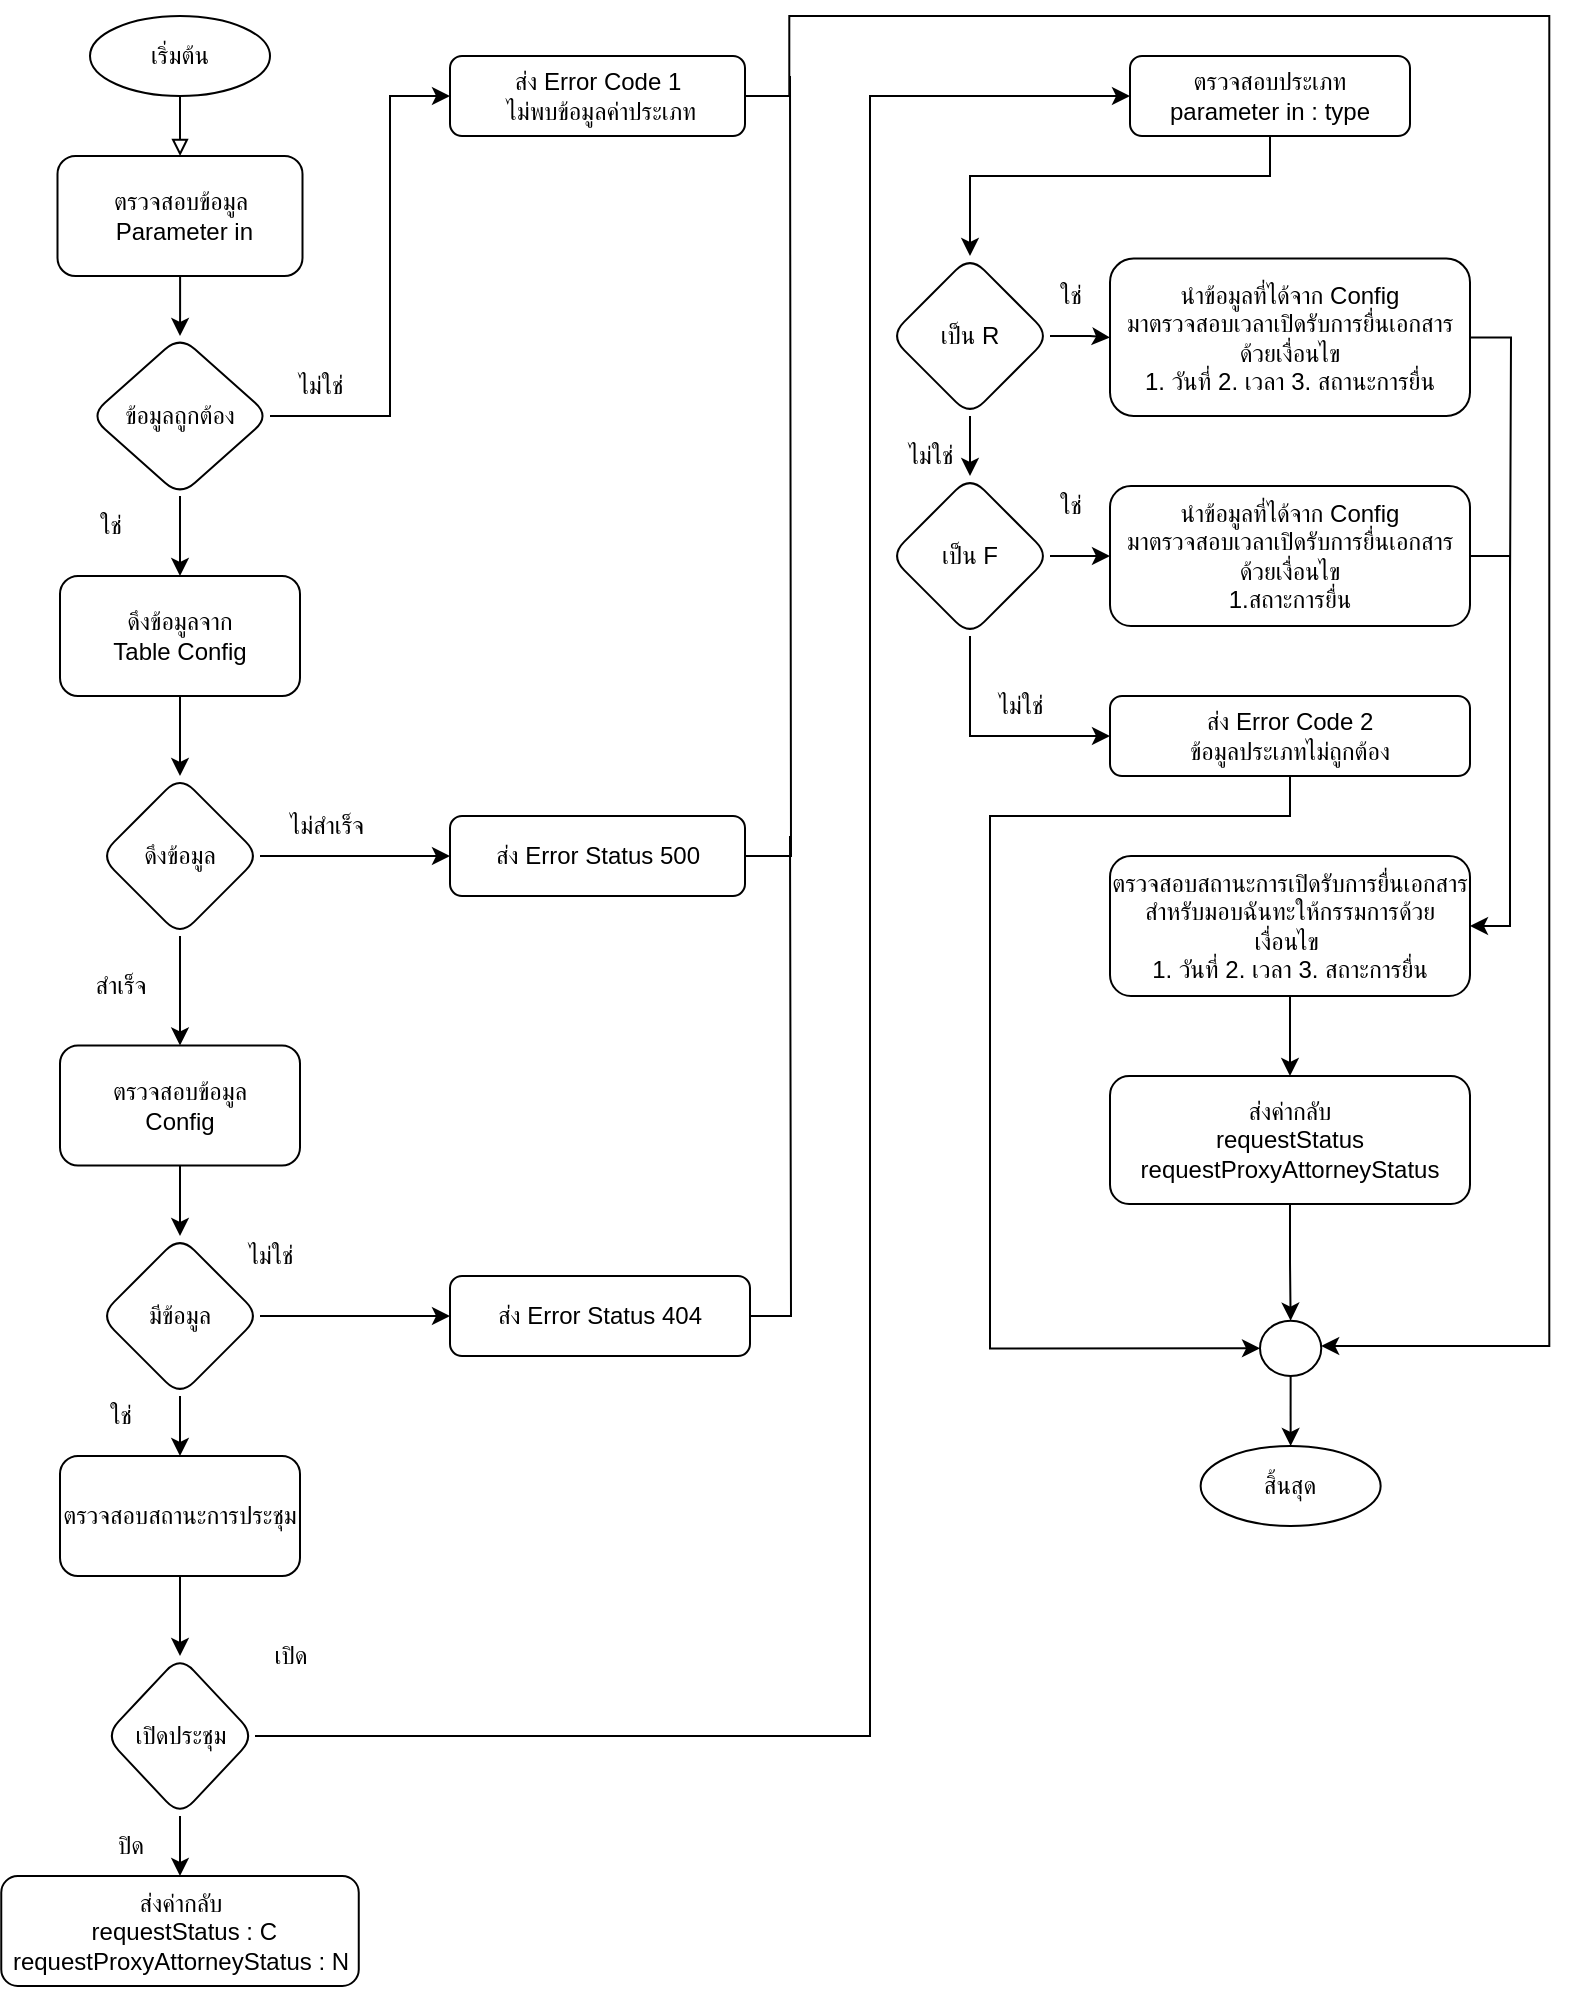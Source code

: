 <mxfile version="20.2.7" type="github">
  <diagram id="lPwSiwmaaXrukdMeyInC" name="หน้า-1">
    <mxGraphModel dx="750" dy="-146" grid="1" gridSize="10" guides="1" tooltips="1" connect="1" arrows="1" fold="1" page="1" pageScale="1" pageWidth="827" pageHeight="1169" math="0" shadow="0">
      <root>
        <mxCell id="0" />
        <mxCell id="1" parent="0" />
        <mxCell id="jNTF4sztEu3RgxND8CfF-209" value="" style="group" parent="1" vertex="1" connectable="0">
          <mxGeometry x="845.63" y="1200" width="774.37" height="985" as="geometry" />
        </mxCell>
        <mxCell id="jNTF4sztEu3RgxND8CfF-1" value="ไม่ใช่" style="text;html=1;align=center;verticalAlign=middle;resizable=0;points=[];autosize=1;strokeColor=none;fillColor=none;" parent="jNTF4sztEu3RgxND8CfF-209" vertex="1">
          <mxGeometry x="134.37" y="170" width="50" height="30" as="geometry" />
        </mxCell>
        <mxCell id="jNTF4sztEu3RgxND8CfF-3" value="ใช่" style="text;html=1;align=center;verticalAlign=middle;resizable=0;points=[];autosize=1;strokeColor=none;fillColor=none;" parent="jNTF4sztEu3RgxND8CfF-209" vertex="1">
          <mxGeometry x="34.37" y="240" width="40" height="30" as="geometry" />
        </mxCell>
        <mxCell id="jNTF4sztEu3RgxND8CfF-5" value="ตรวจสอบข้อมูล&lt;br&gt;&amp;nbsp;Parameter in" style="rounded=1;whiteSpace=wrap;html=1;fontSize=12;glass=0;strokeWidth=1;shadow=0;" parent="jNTF4sztEu3RgxND8CfF-209" vertex="1">
          <mxGeometry x="28.12" y="70" width="122.5" height="60" as="geometry" />
        </mxCell>
        <mxCell id="jNTF4sztEu3RgxND8CfF-6" style="edgeStyle=orthogonalEdgeStyle;rounded=0;orthogonalLoop=1;jettySize=auto;html=1;endArrow=block;endFill=0;" parent="jNTF4sztEu3RgxND8CfF-209" source="jNTF4sztEu3RgxND8CfF-7" target="jNTF4sztEu3RgxND8CfF-5" edge="1">
          <mxGeometry relative="1" as="geometry" />
        </mxCell>
        <mxCell id="jNTF4sztEu3RgxND8CfF-7" value="เริ่มต้น" style="ellipse;whiteSpace=wrap;html=1;rounded=1;glass=0;strokeWidth=1;shadow=0;" parent="jNTF4sztEu3RgxND8CfF-209" vertex="1">
          <mxGeometry x="44.37" width="90" height="40" as="geometry" />
        </mxCell>
        <mxCell id="jNTF4sztEu3RgxND8CfF-8" value="ข้อมูลถูกต้อง" style="rhombus;whiteSpace=wrap;html=1;rounded=1;glass=0;strokeWidth=1;shadow=0;align=center;" parent="jNTF4sztEu3RgxND8CfF-209" vertex="1">
          <mxGeometry x="44.37" y="160" width="90" height="80" as="geometry" />
        </mxCell>
        <mxCell id="jNTF4sztEu3RgxND8CfF-4" style="edgeStyle=orthogonalEdgeStyle;rounded=0;orthogonalLoop=1;jettySize=auto;html=1;" parent="jNTF4sztEu3RgxND8CfF-209" source="jNTF4sztEu3RgxND8CfF-5" target="jNTF4sztEu3RgxND8CfF-8" edge="1">
          <mxGeometry relative="1" as="geometry" />
        </mxCell>
        <mxCell id="jNTF4sztEu3RgxND8CfF-11" value="" style="edgeStyle=orthogonalEdgeStyle;rounded=0;orthogonalLoop=1;jettySize=auto;html=1;entryX=0;entryY=0.5;entryDx=0;entryDy=0;exitX=1;exitY=0.5;exitDx=0;exitDy=0;" parent="jNTF4sztEu3RgxND8CfF-209" source="jNTF4sztEu3RgxND8CfF-8" target="jNTF4sztEu3RgxND8CfF-56" edge="1">
          <mxGeometry relative="1" as="geometry">
            <mxPoint x="204.37" y="50" as="targetPoint" />
            <Array as="points">
              <mxPoint x="194.37" y="200" />
              <mxPoint x="194.37" y="40" />
            </Array>
          </mxGeometry>
        </mxCell>
        <mxCell id="jNTF4sztEu3RgxND8CfF-56" value="ส่ง Error Code 1&lt;br&gt;&amp;nbsp;ไม่พบข้อมูลค่าประเภท" style="rounded=1;whiteSpace=wrap;html=1;" parent="jNTF4sztEu3RgxND8CfF-209" vertex="1">
          <mxGeometry x="224.37" y="20" width="147.5" height="40" as="geometry" />
        </mxCell>
        <mxCell id="jNTF4sztEu3RgxND8CfF-78" value="ดึงข้อมูลจาก &lt;br&gt;Table Config" style="whiteSpace=wrap;html=1;rounded=1;glass=0;strokeWidth=1;shadow=0;" parent="jNTF4sztEu3RgxND8CfF-209" vertex="1">
          <mxGeometry x="29.37" y="280" width="120" height="60" as="geometry" />
        </mxCell>
        <mxCell id="jNTF4sztEu3RgxND8CfF-79" value="" style="edgeStyle=orthogonalEdgeStyle;rounded=0;orthogonalLoop=1;jettySize=auto;html=1;" parent="jNTF4sztEu3RgxND8CfF-209" source="jNTF4sztEu3RgxND8CfF-8" target="jNTF4sztEu3RgxND8CfF-78" edge="1">
          <mxGeometry relative="1" as="geometry" />
        </mxCell>
        <mxCell id="jNTF4sztEu3RgxND8CfF-81" value="ดึงข้อมูล" style="rhombus;whiteSpace=wrap;html=1;rounded=1;glass=0;strokeWidth=1;shadow=0;" parent="jNTF4sztEu3RgxND8CfF-209" vertex="1">
          <mxGeometry x="49.37" y="380" width="80" height="80" as="geometry" />
        </mxCell>
        <mxCell id="jNTF4sztEu3RgxND8CfF-82" value="" style="edgeStyle=orthogonalEdgeStyle;rounded=0;orthogonalLoop=1;jettySize=auto;html=1;" parent="jNTF4sztEu3RgxND8CfF-209" source="jNTF4sztEu3RgxND8CfF-78" target="jNTF4sztEu3RgxND8CfF-81" edge="1">
          <mxGeometry relative="1" as="geometry" />
        </mxCell>
        <mxCell id="jNTF4sztEu3RgxND8CfF-106" value="ไม่สำเร็จ" style="text;html=1;align=center;verticalAlign=middle;resizable=0;points=[];autosize=1;strokeColor=none;fillColor=none;" parent="jNTF4sztEu3RgxND8CfF-209" vertex="1">
          <mxGeometry x="127.24" y="390" width="70" height="30" as="geometry" />
        </mxCell>
        <mxCell id="jNTF4sztEu3RgxND8CfF-207" style="edgeStyle=orthogonalEdgeStyle;rounded=0;orthogonalLoop=1;jettySize=auto;html=1;endArrow=none;endFill=0;" parent="jNTF4sztEu3RgxND8CfF-209" source="jNTF4sztEu3RgxND8CfF-108" edge="1">
          <mxGeometry relative="1" as="geometry">
            <mxPoint x="394.37" y="30" as="targetPoint" />
          </mxGeometry>
        </mxCell>
        <mxCell id="jNTF4sztEu3RgxND8CfF-108" value="ส่ง Error Status 500" style="rounded=1;whiteSpace=wrap;html=1;" parent="jNTF4sztEu3RgxND8CfF-209" vertex="1">
          <mxGeometry x="224.37" y="400" width="147.5" height="40" as="geometry" />
        </mxCell>
        <mxCell id="jNTF4sztEu3RgxND8CfF-105" value="" style="edgeStyle=orthogonalEdgeStyle;rounded=0;orthogonalLoop=1;jettySize=auto;html=1;entryX=0;entryY=0.5;entryDx=0;entryDy=0;" parent="jNTF4sztEu3RgxND8CfF-209" source="jNTF4sztEu3RgxND8CfF-81" target="jNTF4sztEu3RgxND8CfF-108" edge="1">
          <mxGeometry relative="1" as="geometry">
            <mxPoint x="224.37" y="420" as="targetPoint" />
          </mxGeometry>
        </mxCell>
        <mxCell id="jNTF4sztEu3RgxND8CfF-112" value="ตรวจสอบข้อมูล &lt;br&gt;Config" style="whiteSpace=wrap;html=1;rounded=1;glass=0;strokeWidth=1;shadow=0;" parent="jNTF4sztEu3RgxND8CfF-209" vertex="1">
          <mxGeometry x="29.37" y="514.75" width="120" height="60" as="geometry" />
        </mxCell>
        <mxCell id="jNTF4sztEu3RgxND8CfF-113" value="" style="edgeStyle=orthogonalEdgeStyle;rounded=0;orthogonalLoop=1;jettySize=auto;html=1;" parent="jNTF4sztEu3RgxND8CfF-209" source="jNTF4sztEu3RgxND8CfF-81" target="jNTF4sztEu3RgxND8CfF-112" edge="1">
          <mxGeometry relative="1" as="geometry" />
        </mxCell>
        <mxCell id="jNTF4sztEu3RgxND8CfF-114" value="สำเร็จ" style="text;html=1;align=center;verticalAlign=middle;resizable=0;points=[];autosize=1;strokeColor=none;fillColor=none;" parent="jNTF4sztEu3RgxND8CfF-209" vertex="1">
          <mxGeometry x="34.37" y="470" width="50" height="30" as="geometry" />
        </mxCell>
        <mxCell id="jNTF4sztEu3RgxND8CfF-115" value="มีข้อมูล" style="rhombus;whiteSpace=wrap;html=1;rounded=1;glass=0;strokeWidth=1;shadow=0;" parent="jNTF4sztEu3RgxND8CfF-209" vertex="1">
          <mxGeometry x="49.37" y="610" width="80" height="80" as="geometry" />
        </mxCell>
        <mxCell id="jNTF4sztEu3RgxND8CfF-116" value="" style="edgeStyle=orthogonalEdgeStyle;rounded=0;orthogonalLoop=1;jettySize=auto;html=1;" parent="jNTF4sztEu3RgxND8CfF-209" source="jNTF4sztEu3RgxND8CfF-112" target="jNTF4sztEu3RgxND8CfF-115" edge="1">
          <mxGeometry relative="1" as="geometry" />
        </mxCell>
        <mxCell id="jNTF4sztEu3RgxND8CfF-208" style="edgeStyle=orthogonalEdgeStyle;rounded=0;orthogonalLoop=1;jettySize=auto;html=1;endArrow=none;endFill=0;" parent="jNTF4sztEu3RgxND8CfF-209" source="jNTF4sztEu3RgxND8CfF-117" edge="1">
          <mxGeometry relative="1" as="geometry">
            <mxPoint x="394.37" y="410" as="targetPoint" />
          </mxGeometry>
        </mxCell>
        <mxCell id="jNTF4sztEu3RgxND8CfF-117" value="ส่ง Error Status 404" style="whiteSpace=wrap;html=1;rounded=1;glass=0;strokeWidth=1;shadow=0;" parent="jNTF4sztEu3RgxND8CfF-209" vertex="1">
          <mxGeometry x="224.37" y="630" width="150" height="40" as="geometry" />
        </mxCell>
        <mxCell id="jNTF4sztEu3RgxND8CfF-118" value="" style="edgeStyle=orthogonalEdgeStyle;rounded=0;orthogonalLoop=1;jettySize=auto;html=1;" parent="jNTF4sztEu3RgxND8CfF-209" source="jNTF4sztEu3RgxND8CfF-115" target="jNTF4sztEu3RgxND8CfF-117" edge="1">
          <mxGeometry relative="1" as="geometry" />
        </mxCell>
        <mxCell id="jNTF4sztEu3RgxND8CfF-119" value="ไม่ใช่" style="text;html=1;align=center;verticalAlign=middle;resizable=0;points=[];autosize=1;strokeColor=none;fillColor=none;" parent="jNTF4sztEu3RgxND8CfF-209" vertex="1">
          <mxGeometry x="109.37" y="605" width="50" height="30" as="geometry" />
        </mxCell>
        <mxCell id="jNTF4sztEu3RgxND8CfF-138" value="ใช่" style="text;html=1;align=center;verticalAlign=middle;resizable=0;points=[];autosize=1;strokeColor=none;fillColor=none;" parent="jNTF4sztEu3RgxND8CfF-209" vertex="1">
          <mxGeometry x="39.37" y="685" width="40" height="30" as="geometry" />
        </mxCell>
        <mxCell id="jNTF4sztEu3RgxND8CfF-170" value="ตรวจสอบสถานะการประชุม" style="whiteSpace=wrap;html=1;rounded=1;glass=0;strokeWidth=1;shadow=0;" parent="jNTF4sztEu3RgxND8CfF-209" vertex="1">
          <mxGeometry x="29.37" y="720" width="120" height="60" as="geometry" />
        </mxCell>
        <mxCell id="jNTF4sztEu3RgxND8CfF-171" value="" style="edgeStyle=orthogonalEdgeStyle;rounded=0;orthogonalLoop=1;jettySize=auto;html=1;" parent="jNTF4sztEu3RgxND8CfF-209" source="jNTF4sztEu3RgxND8CfF-115" target="jNTF4sztEu3RgxND8CfF-170" edge="1">
          <mxGeometry relative="1" as="geometry" />
        </mxCell>
        <mxCell id="jNTF4sztEu3RgxND8CfF-172" value="เปิดประชุม" style="rhombus;whiteSpace=wrap;html=1;rounded=1;glass=0;strokeWidth=1;shadow=0;" parent="jNTF4sztEu3RgxND8CfF-209" vertex="1">
          <mxGeometry x="51.87" y="820" width="75" height="80" as="geometry" />
        </mxCell>
        <mxCell id="jNTF4sztEu3RgxND8CfF-173" value="" style="edgeStyle=orthogonalEdgeStyle;rounded=0;orthogonalLoop=1;jettySize=auto;html=1;" parent="jNTF4sztEu3RgxND8CfF-209" source="jNTF4sztEu3RgxND8CfF-170" target="jNTF4sztEu3RgxND8CfF-172" edge="1">
          <mxGeometry relative="1" as="geometry" />
        </mxCell>
        <mxCell id="jNTF4sztEu3RgxND8CfF-174" value="ส่งค่ากลับ&lt;br&gt;&amp;nbsp;requestStatus : C&lt;br&gt;&amp;nbsp;requestProxyAttorneyStatus : N&amp;nbsp;" style="whiteSpace=wrap;html=1;rounded=1;glass=0;strokeWidth=1;shadow=0;" parent="jNTF4sztEu3RgxND8CfF-209" vertex="1">
          <mxGeometry y="930" width="178.75" height="55" as="geometry" />
        </mxCell>
        <mxCell id="jNTF4sztEu3RgxND8CfF-175" value="" style="edgeStyle=orthogonalEdgeStyle;rounded=0;orthogonalLoop=1;jettySize=auto;html=1;" parent="jNTF4sztEu3RgxND8CfF-209" source="jNTF4sztEu3RgxND8CfF-172" target="jNTF4sztEu3RgxND8CfF-174" edge="1">
          <mxGeometry relative="1" as="geometry" />
        </mxCell>
        <mxCell id="jNTF4sztEu3RgxND8CfF-176" value="ปิด" style="text;html=1;align=center;verticalAlign=middle;resizable=0;points=[];autosize=1;strokeColor=none;fillColor=none;" parent="jNTF4sztEu3RgxND8CfF-209" vertex="1">
          <mxGeometry x="44.37" y="900" width="40" height="30" as="geometry" />
        </mxCell>
        <mxCell id="jNTF4sztEu3RgxND8CfF-177" value="เปิด" style="text;html=1;align=center;verticalAlign=middle;resizable=0;points=[];autosize=1;strokeColor=none;fillColor=none;" parent="jNTF4sztEu3RgxND8CfF-209" vertex="1">
          <mxGeometry x="124.37" y="805" width="40" height="30" as="geometry" />
        </mxCell>
        <mxCell id="jNTF4sztEu3RgxND8CfF-179" value="ตรวจสอบประเภท&lt;br&gt;parameter in : type" style="whiteSpace=wrap;html=1;rounded=1;glass=0;strokeWidth=1;shadow=0;" parent="jNTF4sztEu3RgxND8CfF-209" vertex="1">
          <mxGeometry x="564.37" y="20" width="140" height="40" as="geometry" />
        </mxCell>
        <mxCell id="jNTF4sztEu3RgxND8CfF-180" value="" style="edgeStyle=orthogonalEdgeStyle;rounded=0;orthogonalLoop=1;jettySize=auto;html=1;" parent="jNTF4sztEu3RgxND8CfF-209" source="jNTF4sztEu3RgxND8CfF-172" target="jNTF4sztEu3RgxND8CfF-179" edge="1">
          <mxGeometry relative="1" as="geometry">
            <Array as="points">
              <mxPoint x="434.37" y="860" />
              <mxPoint x="434.37" y="40" />
            </Array>
          </mxGeometry>
        </mxCell>
        <mxCell id="jNTF4sztEu3RgxND8CfF-187" value="เป็น R" style="rhombus;whiteSpace=wrap;html=1;rounded=1;glass=0;strokeWidth=1;shadow=0;" parent="jNTF4sztEu3RgxND8CfF-209" vertex="1">
          <mxGeometry x="444.37" y="120" width="80" height="80" as="geometry" />
        </mxCell>
        <mxCell id="jNTF4sztEu3RgxND8CfF-188" value="" style="edgeStyle=orthogonalEdgeStyle;rounded=0;orthogonalLoop=1;jettySize=auto;html=1;" parent="jNTF4sztEu3RgxND8CfF-209" source="jNTF4sztEu3RgxND8CfF-179" target="jNTF4sztEu3RgxND8CfF-187" edge="1">
          <mxGeometry relative="1" as="geometry">
            <Array as="points">
              <mxPoint x="634.37" y="80" />
              <mxPoint x="484.37" y="80" />
            </Array>
          </mxGeometry>
        </mxCell>
        <mxCell id="jNTF4sztEu3RgxND8CfF-200" style="edgeStyle=orthogonalEdgeStyle;rounded=0;orthogonalLoop=1;jettySize=auto;html=1;endArrow=none;endFill=0;strokeColor=none;" parent="jNTF4sztEu3RgxND8CfF-209" source="jNTF4sztEu3RgxND8CfF-189" edge="1">
          <mxGeometry relative="1" as="geometry">
            <mxPoint x="754.37" y="280" as="targetPoint" />
          </mxGeometry>
        </mxCell>
        <mxCell id="jNTF4sztEu3RgxND8CfF-201" style="edgeStyle=orthogonalEdgeStyle;rounded=0;orthogonalLoop=1;jettySize=auto;html=1;endArrow=none;endFill=0;" parent="jNTF4sztEu3RgxND8CfF-209" source="jNTF4sztEu3RgxND8CfF-189" edge="1">
          <mxGeometry relative="1" as="geometry">
            <mxPoint x="754.37" y="290" as="targetPoint" />
          </mxGeometry>
        </mxCell>
        <mxCell id="jNTF4sztEu3RgxND8CfF-189" value="นำข้อมูลที่ได้จาก Config&lt;br&gt;มาตรวจสอบเวลาเปิดรับการยื่นเอกสารด้วยเงื่อนไข&lt;br&gt;1. วันที่ 2. เวลา 3. สถานะการยื่น" style="whiteSpace=wrap;html=1;rounded=1;glass=0;strokeWidth=1;shadow=0;" parent="jNTF4sztEu3RgxND8CfF-209" vertex="1">
          <mxGeometry x="554.37" y="121.25" width="180" height="78.75" as="geometry" />
        </mxCell>
        <mxCell id="jNTF4sztEu3RgxND8CfF-190" value="" style="edgeStyle=orthogonalEdgeStyle;rounded=0;orthogonalLoop=1;jettySize=auto;html=1;" parent="jNTF4sztEu3RgxND8CfF-209" source="jNTF4sztEu3RgxND8CfF-187" target="jNTF4sztEu3RgxND8CfF-189" edge="1">
          <mxGeometry relative="1" as="geometry" />
        </mxCell>
        <mxCell id="jNTF4sztEu3RgxND8CfF-191" value="เป็น F" style="rhombus;whiteSpace=wrap;html=1;rounded=1;glass=0;strokeWidth=1;shadow=0;" parent="jNTF4sztEu3RgxND8CfF-209" vertex="1">
          <mxGeometry x="444.37" y="230" width="80" height="80" as="geometry" />
        </mxCell>
        <mxCell id="jNTF4sztEu3RgxND8CfF-192" value="" style="edgeStyle=orthogonalEdgeStyle;rounded=0;orthogonalLoop=1;jettySize=auto;html=1;" parent="jNTF4sztEu3RgxND8CfF-209" source="jNTF4sztEu3RgxND8CfF-187" target="jNTF4sztEu3RgxND8CfF-191" edge="1">
          <mxGeometry relative="1" as="geometry" />
        </mxCell>
        <mxCell id="jNTF4sztEu3RgxND8CfF-193" value="นำข้อมูลที่ได้จาก Config&lt;br&gt;มาตรวจสอบเวลาเปิดรับการยื่นเอกสารด้วยเงื่อนไข&lt;br&gt;1.สถาะการยื่น" style="whiteSpace=wrap;html=1;rounded=1;glass=0;strokeWidth=1;shadow=0;" parent="jNTF4sztEu3RgxND8CfF-209" vertex="1">
          <mxGeometry x="554.37" y="235" width="180" height="70" as="geometry" />
        </mxCell>
        <mxCell id="jNTF4sztEu3RgxND8CfF-194" value="" style="edgeStyle=orthogonalEdgeStyle;rounded=0;orthogonalLoop=1;jettySize=auto;html=1;" parent="jNTF4sztEu3RgxND8CfF-209" source="jNTF4sztEu3RgxND8CfF-191" target="jNTF4sztEu3RgxND8CfF-193" edge="1">
          <mxGeometry relative="1" as="geometry" />
        </mxCell>
        <mxCell id="jNTF4sztEu3RgxND8CfF-195" value="ส่ง Error Code 2&lt;br&gt;ข้อมูลประเภทไม่ถูกต้อง" style="whiteSpace=wrap;html=1;rounded=1;glass=0;strokeWidth=1;shadow=0;" parent="jNTF4sztEu3RgxND8CfF-209" vertex="1">
          <mxGeometry x="554.37" y="340" width="180" height="40" as="geometry" />
        </mxCell>
        <mxCell id="jNTF4sztEu3RgxND8CfF-197" value="" style="edgeStyle=orthogonalEdgeStyle;rounded=0;orthogonalLoop=1;jettySize=auto;html=1;" parent="jNTF4sztEu3RgxND8CfF-209" source="jNTF4sztEu3RgxND8CfF-191" target="jNTF4sztEu3RgxND8CfF-195" edge="1">
          <mxGeometry relative="1" as="geometry">
            <Array as="points">
              <mxPoint x="484.37" y="360" />
            </Array>
          </mxGeometry>
        </mxCell>
        <mxCell id="jNTF4sztEu3RgxND8CfF-198" value="ตรวจสอบสถานะการเปิดรับการยื่นเอกสารสำหรับมอบฉันทะให้กรรมการด้วยเงื่อนไข&amp;nbsp;&lt;br&gt;1. วันที่ 2. เวลา 3. สถาะการยื่น" style="whiteSpace=wrap;html=1;rounded=1;glass=0;strokeWidth=1;shadow=0;" parent="jNTF4sztEu3RgxND8CfF-209" vertex="1">
          <mxGeometry x="554.37" y="420" width="180" height="70" as="geometry" />
        </mxCell>
        <mxCell id="jNTF4sztEu3RgxND8CfF-199" value="" style="edgeStyle=orthogonalEdgeStyle;rounded=0;orthogonalLoop=1;jettySize=auto;html=1;entryX=1;entryY=0.5;entryDx=0;entryDy=0;" parent="jNTF4sztEu3RgxND8CfF-209" source="jNTF4sztEu3RgxND8CfF-193" target="jNTF4sztEu3RgxND8CfF-198" edge="1">
          <mxGeometry relative="1" as="geometry">
            <Array as="points">
              <mxPoint x="754.37" y="270" />
              <mxPoint x="754.37" y="455" />
            </Array>
          </mxGeometry>
        </mxCell>
        <mxCell id="jNTF4sztEu3RgxND8CfF-202" value="ส่งค่ากลับ&lt;br&gt;&amp;nbsp;requestStatus&amp;nbsp;&lt;br&gt;&amp;nbsp;requestProxyAttorneyStatus&amp;nbsp;" style="whiteSpace=wrap;html=1;rounded=1;glass=0;strokeWidth=1;shadow=0;" parent="jNTF4sztEu3RgxND8CfF-209" vertex="1">
          <mxGeometry x="554.37" y="530" width="180" height="64" as="geometry" />
        </mxCell>
        <mxCell id="jNTF4sztEu3RgxND8CfF-203" value="" style="edgeStyle=orthogonalEdgeStyle;rounded=0;orthogonalLoop=1;jettySize=auto;html=1;endArrow=classic;endFill=1;" parent="jNTF4sztEu3RgxND8CfF-209" source="jNTF4sztEu3RgxND8CfF-198" target="jNTF4sztEu3RgxND8CfF-202" edge="1">
          <mxGeometry relative="1" as="geometry" />
        </mxCell>
        <mxCell id="jNTF4sztEu3RgxND8CfF-214" value="" style="edgeStyle=orthogonalEdgeStyle;rounded=0;orthogonalLoop=1;jettySize=auto;html=1;endArrow=classic;endFill=1;" parent="jNTF4sztEu3RgxND8CfF-209" source="jNTF4sztEu3RgxND8CfF-204" target="jNTF4sztEu3RgxND8CfF-212" edge="1">
          <mxGeometry relative="1" as="geometry" />
        </mxCell>
        <mxCell id="jNTF4sztEu3RgxND8CfF-204" value="" style="ellipse;whiteSpace=wrap;html=1;rounded=1;glass=0;strokeWidth=1;shadow=0;direction=south;" parent="jNTF4sztEu3RgxND8CfF-209" vertex="1">
          <mxGeometry x="629.37" y="652.34" width="30.63" height="27.66" as="geometry" />
        </mxCell>
        <mxCell id="jNTF4sztEu3RgxND8CfF-206" style="edgeStyle=orthogonalEdgeStyle;rounded=0;orthogonalLoop=1;jettySize=auto;html=1;endArrow=classic;endFill=1;" parent="jNTF4sztEu3RgxND8CfF-209" source="jNTF4sztEu3RgxND8CfF-56" target="jNTF4sztEu3RgxND8CfF-204" edge="1">
          <mxGeometry relative="1" as="geometry">
            <mxPoint x="664.37" y="670" as="targetPoint" />
            <Array as="points">
              <mxPoint x="394" y="40" />
              <mxPoint x="394" />
              <mxPoint x="774" />
              <mxPoint x="774" y="665" />
            </Array>
          </mxGeometry>
        </mxCell>
        <mxCell id="jNTF4sztEu3RgxND8CfF-205" value="" style="edgeStyle=orthogonalEdgeStyle;rounded=0;orthogonalLoop=1;jettySize=auto;html=1;endArrow=classic;endFill=1;" parent="jNTF4sztEu3RgxND8CfF-209" source="jNTF4sztEu3RgxND8CfF-202" target="jNTF4sztEu3RgxND8CfF-204" edge="1">
          <mxGeometry relative="1" as="geometry" />
        </mxCell>
        <mxCell id="jNTF4sztEu3RgxND8CfF-212" value="สิ้นสุด" style="ellipse;whiteSpace=wrap;html=1;rounded=1;glass=0;strokeWidth=1;shadow=0;" parent="jNTF4sztEu3RgxND8CfF-209" vertex="1">
          <mxGeometry x="599.69" y="715" width="90" height="40" as="geometry" />
        </mxCell>
        <mxCell id="iKMfQ4heu0HMBsnw7SYP-2" value="ใช่" style="text;html=1;align=center;verticalAlign=middle;resizable=0;points=[];autosize=1;strokeColor=none;fillColor=none;" vertex="1" parent="jNTF4sztEu3RgxND8CfF-209">
          <mxGeometry x="514.37" y="230" width="40" height="30" as="geometry" />
        </mxCell>
        <mxCell id="iKMfQ4heu0HMBsnw7SYP-4" value="ไม่ใช่" style="text;html=1;align=center;verticalAlign=middle;resizable=0;points=[];autosize=1;strokeColor=none;fillColor=none;" vertex="1" parent="jNTF4sztEu3RgxND8CfF-209">
          <mxGeometry x="484.37" y="330" width="50" height="30" as="geometry" />
        </mxCell>
        <mxCell id="iKMfQ4heu0HMBsnw7SYP-7" style="edgeStyle=orthogonalEdgeStyle;rounded=0;orthogonalLoop=1;jettySize=auto;html=1;exitX=0.5;exitY=1;exitDx=0;exitDy=0;entryX=0.5;entryY=1;entryDx=0;entryDy=0;" edge="1" parent="jNTF4sztEu3RgxND8CfF-209" source="jNTF4sztEu3RgxND8CfF-195" target="jNTF4sztEu3RgxND8CfF-204">
          <mxGeometry relative="1" as="geometry">
            <mxPoint x="494.37" y="680" as="targetPoint" />
            <Array as="points">
              <mxPoint x="644.37" y="400" />
              <mxPoint x="494.37" y="400" />
              <mxPoint x="494.37" y="666" />
            </Array>
          </mxGeometry>
        </mxCell>
        <mxCell id="iKMfQ4heu0HMBsnw7SYP-1" value="ใช่" style="text;html=1;align=center;verticalAlign=middle;resizable=0;points=[];autosize=1;strokeColor=none;fillColor=none;" vertex="1" parent="1">
          <mxGeometry x="1360" y="1325" width="40" height="30" as="geometry" />
        </mxCell>
        <mxCell id="iKMfQ4heu0HMBsnw7SYP-3" value="ไม่ใช่" style="text;html=1;align=center;verticalAlign=middle;resizable=0;points=[];autosize=1;strokeColor=none;fillColor=none;" vertex="1" parent="1">
          <mxGeometry x="1285" y="1405" width="50" height="30" as="geometry" />
        </mxCell>
      </root>
    </mxGraphModel>
  </diagram>
</mxfile>
